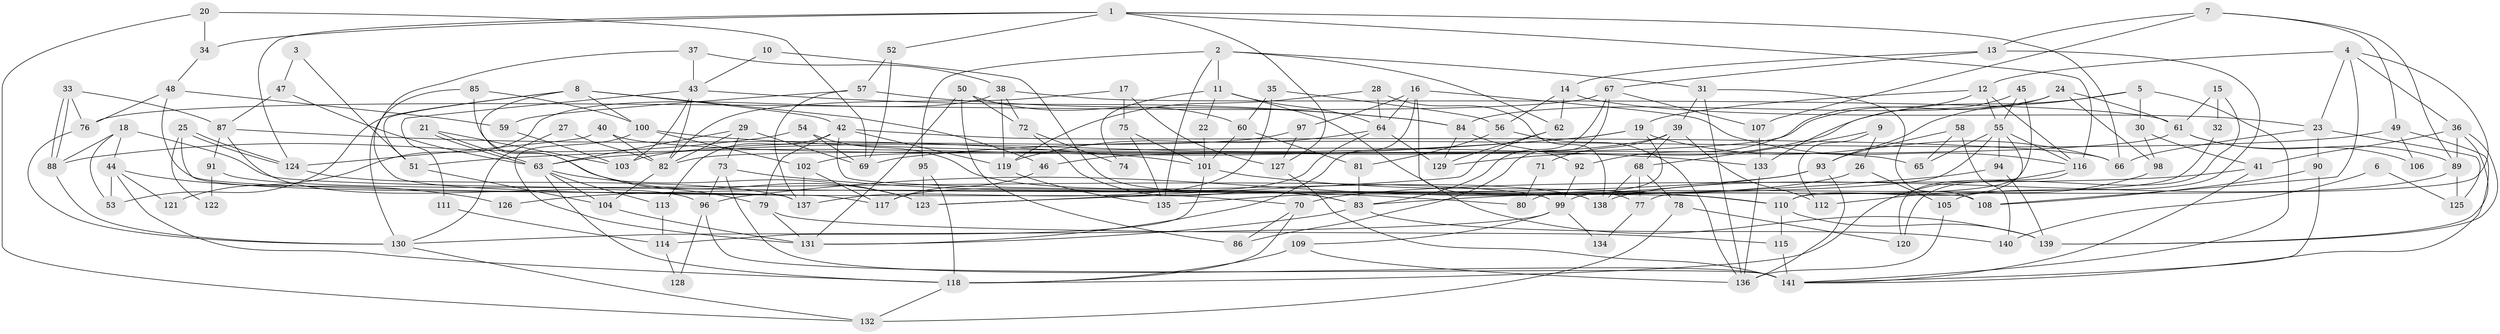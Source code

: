 // Generated by graph-tools (version 1.1) at 2025/48/03/09/25 04:48:56]
// undirected, 141 vertices, 282 edges
graph export_dot {
graph [start="1"]
  node [color=gray90,style=filled];
  1;
  2;
  3;
  4;
  5;
  6;
  7;
  8;
  9;
  10;
  11;
  12;
  13;
  14;
  15;
  16;
  17;
  18;
  19;
  20;
  21;
  22;
  23;
  24;
  25;
  26;
  27;
  28;
  29;
  30;
  31;
  32;
  33;
  34;
  35;
  36;
  37;
  38;
  39;
  40;
  41;
  42;
  43;
  44;
  45;
  46;
  47;
  48;
  49;
  50;
  51;
  52;
  53;
  54;
  55;
  56;
  57;
  58;
  59;
  60;
  61;
  62;
  63;
  64;
  65;
  66;
  67;
  68;
  69;
  70;
  71;
  72;
  73;
  74;
  75;
  76;
  77;
  78;
  79;
  80;
  81;
  82;
  83;
  84;
  85;
  86;
  87;
  88;
  89;
  90;
  91;
  92;
  93;
  94;
  95;
  96;
  97;
  98;
  99;
  100;
  101;
  102;
  103;
  104;
  105;
  106;
  107;
  108;
  109;
  110;
  111;
  112;
  113;
  114;
  115;
  116;
  117;
  118;
  119;
  120;
  121;
  122;
  123;
  124;
  125;
  126;
  127;
  128;
  129;
  130;
  131;
  132;
  133;
  134;
  135;
  136;
  137;
  138;
  139;
  140;
  141;
  1 -- 116;
  1 -- 66;
  1 -- 34;
  1 -- 52;
  1 -- 124;
  1 -- 127;
  2 -- 62;
  2 -- 31;
  2 -- 11;
  2 -- 95;
  2 -- 135;
  3 -- 51;
  3 -- 47;
  4 -- 36;
  4 -- 110;
  4 -- 12;
  4 -- 23;
  4 -- 108;
  5 -- 141;
  5 -- 129;
  5 -- 30;
  5 -- 93;
  6 -- 125;
  6 -- 140;
  7 -- 49;
  7 -- 89;
  7 -- 13;
  7 -- 107;
  8 -- 42;
  8 -- 100;
  8 -- 46;
  8 -- 51;
  8 -- 53;
  8 -- 79;
  9 -- 26;
  9 -- 68;
  9 -- 112;
  10 -- 43;
  10 -- 83;
  11 -- 139;
  11 -- 22;
  11 -- 64;
  11 -- 74;
  12 -- 55;
  12 -- 19;
  12 -- 92;
  12 -- 116;
  13 -- 67;
  13 -- 14;
  13 -- 105;
  14 -- 23;
  14 -- 56;
  14 -- 62;
  15 -- 120;
  15 -- 61;
  15 -- 32;
  16 -- 116;
  16 -- 131;
  16 -- 64;
  16 -- 77;
  16 -- 97;
  17 -- 82;
  17 -- 127;
  17 -- 75;
  18 -- 110;
  18 -- 53;
  18 -- 44;
  18 -- 88;
  19 -- 63;
  19 -- 51;
  19 -- 66;
  19 -- 80;
  20 -- 132;
  20 -- 34;
  20 -- 69;
  21 -- 63;
  21 -- 63;
  21 -- 103;
  22 -- 101;
  23 -- 66;
  23 -- 90;
  23 -- 125;
  24 -- 98;
  24 -- 82;
  24 -- 61;
  24 -- 84;
  25 -- 124;
  25 -- 124;
  25 -- 137;
  25 -- 122;
  26 -- 105;
  26 -- 135;
  27 -- 130;
  27 -- 82;
  28 -- 64;
  28 -- 119;
  28 -- 138;
  29 -- 69;
  29 -- 63;
  29 -- 73;
  29 -- 82;
  30 -- 41;
  30 -- 98;
  31 -- 136;
  31 -- 108;
  31 -- 39;
  32 -- 99;
  33 -- 88;
  33 -- 88;
  33 -- 76;
  33 -- 87;
  34 -- 48;
  35 -- 60;
  35 -- 137;
  35 -- 56;
  36 -- 139;
  36 -- 139;
  36 -- 41;
  36 -- 89;
  37 -- 70;
  37 -- 43;
  37 -- 38;
  38 -- 119;
  38 -- 61;
  38 -- 72;
  38 -- 121;
  39 -- 46;
  39 -- 68;
  39 -- 71;
  39 -- 112;
  40 -- 82;
  40 -- 124;
  40 -- 65;
  41 -- 70;
  41 -- 141;
  42 -- 108;
  42 -- 79;
  42 -- 66;
  42 -- 113;
  42 -- 119;
  43 -- 84;
  43 -- 82;
  43 -- 103;
  43 -- 111;
  44 -- 118;
  44 -- 53;
  44 -- 121;
  44 -- 126;
  45 -- 55;
  45 -- 77;
  45 -- 133;
  46 -- 117;
  47 -- 87;
  47 -- 63;
  48 -- 76;
  48 -- 117;
  48 -- 59;
  49 -- 141;
  49 -- 69;
  49 -- 106;
  50 -- 131;
  50 -- 60;
  50 -- 72;
  50 -- 86;
  51 -- 104;
  52 -- 69;
  52 -- 57;
  54 -- 138;
  54 -- 88;
  54 -- 69;
  55 -- 94;
  55 -- 83;
  55 -- 65;
  55 -- 110;
  55 -- 116;
  56 -- 81;
  56 -- 136;
  57 -- 84;
  57 -- 59;
  57 -- 137;
  58 -- 93;
  58 -- 65;
  58 -- 140;
  59 -- 103;
  60 -- 81;
  60 -- 101;
  61 -- 89;
  61 -- 102;
  61 -- 106;
  62 -- 123;
  62 -- 129;
  63 -- 118;
  63 -- 104;
  63 -- 113;
  63 -- 123;
  64 -- 117;
  64 -- 119;
  64 -- 129;
  67 -- 107;
  67 -- 83;
  67 -- 76;
  67 -- 86;
  68 -- 138;
  68 -- 77;
  68 -- 78;
  70 -- 86;
  70 -- 118;
  71 -- 80;
  72 -- 74;
  72 -- 83;
  73 -- 141;
  73 -- 80;
  73 -- 96;
  75 -- 135;
  75 -- 101;
  76 -- 130;
  77 -- 134;
  78 -- 132;
  78 -- 120;
  79 -- 131;
  79 -- 115;
  81 -- 83;
  82 -- 104;
  83 -- 131;
  83 -- 140;
  84 -- 129;
  84 -- 92;
  85 -- 130;
  85 -- 100;
  85 -- 123;
  87 -- 96;
  87 -- 91;
  87 -- 101;
  88 -- 130;
  89 -- 125;
  89 -- 138;
  90 -- 141;
  90 -- 108;
  91 -- 99;
  91 -- 122;
  92 -- 99;
  93 -- 96;
  93 -- 126;
  93 -- 136;
  94 -- 139;
  94 -- 123;
  95 -- 123;
  95 -- 118;
  96 -- 141;
  96 -- 128;
  97 -- 103;
  97 -- 127;
  98 -- 112;
  99 -- 109;
  99 -- 130;
  99 -- 134;
  100 -- 102;
  100 -- 133;
  100 -- 131;
  101 -- 110;
  101 -- 114;
  102 -- 137;
  102 -- 117;
  104 -- 131;
  105 -- 136;
  107 -- 133;
  109 -- 118;
  109 -- 136;
  110 -- 115;
  110 -- 139;
  111 -- 114;
  113 -- 114;
  114 -- 128;
  115 -- 141;
  116 -- 118;
  116 -- 120;
  118 -- 132;
  119 -- 135;
  124 -- 137;
  127 -- 141;
  130 -- 132;
  133 -- 136;
}
